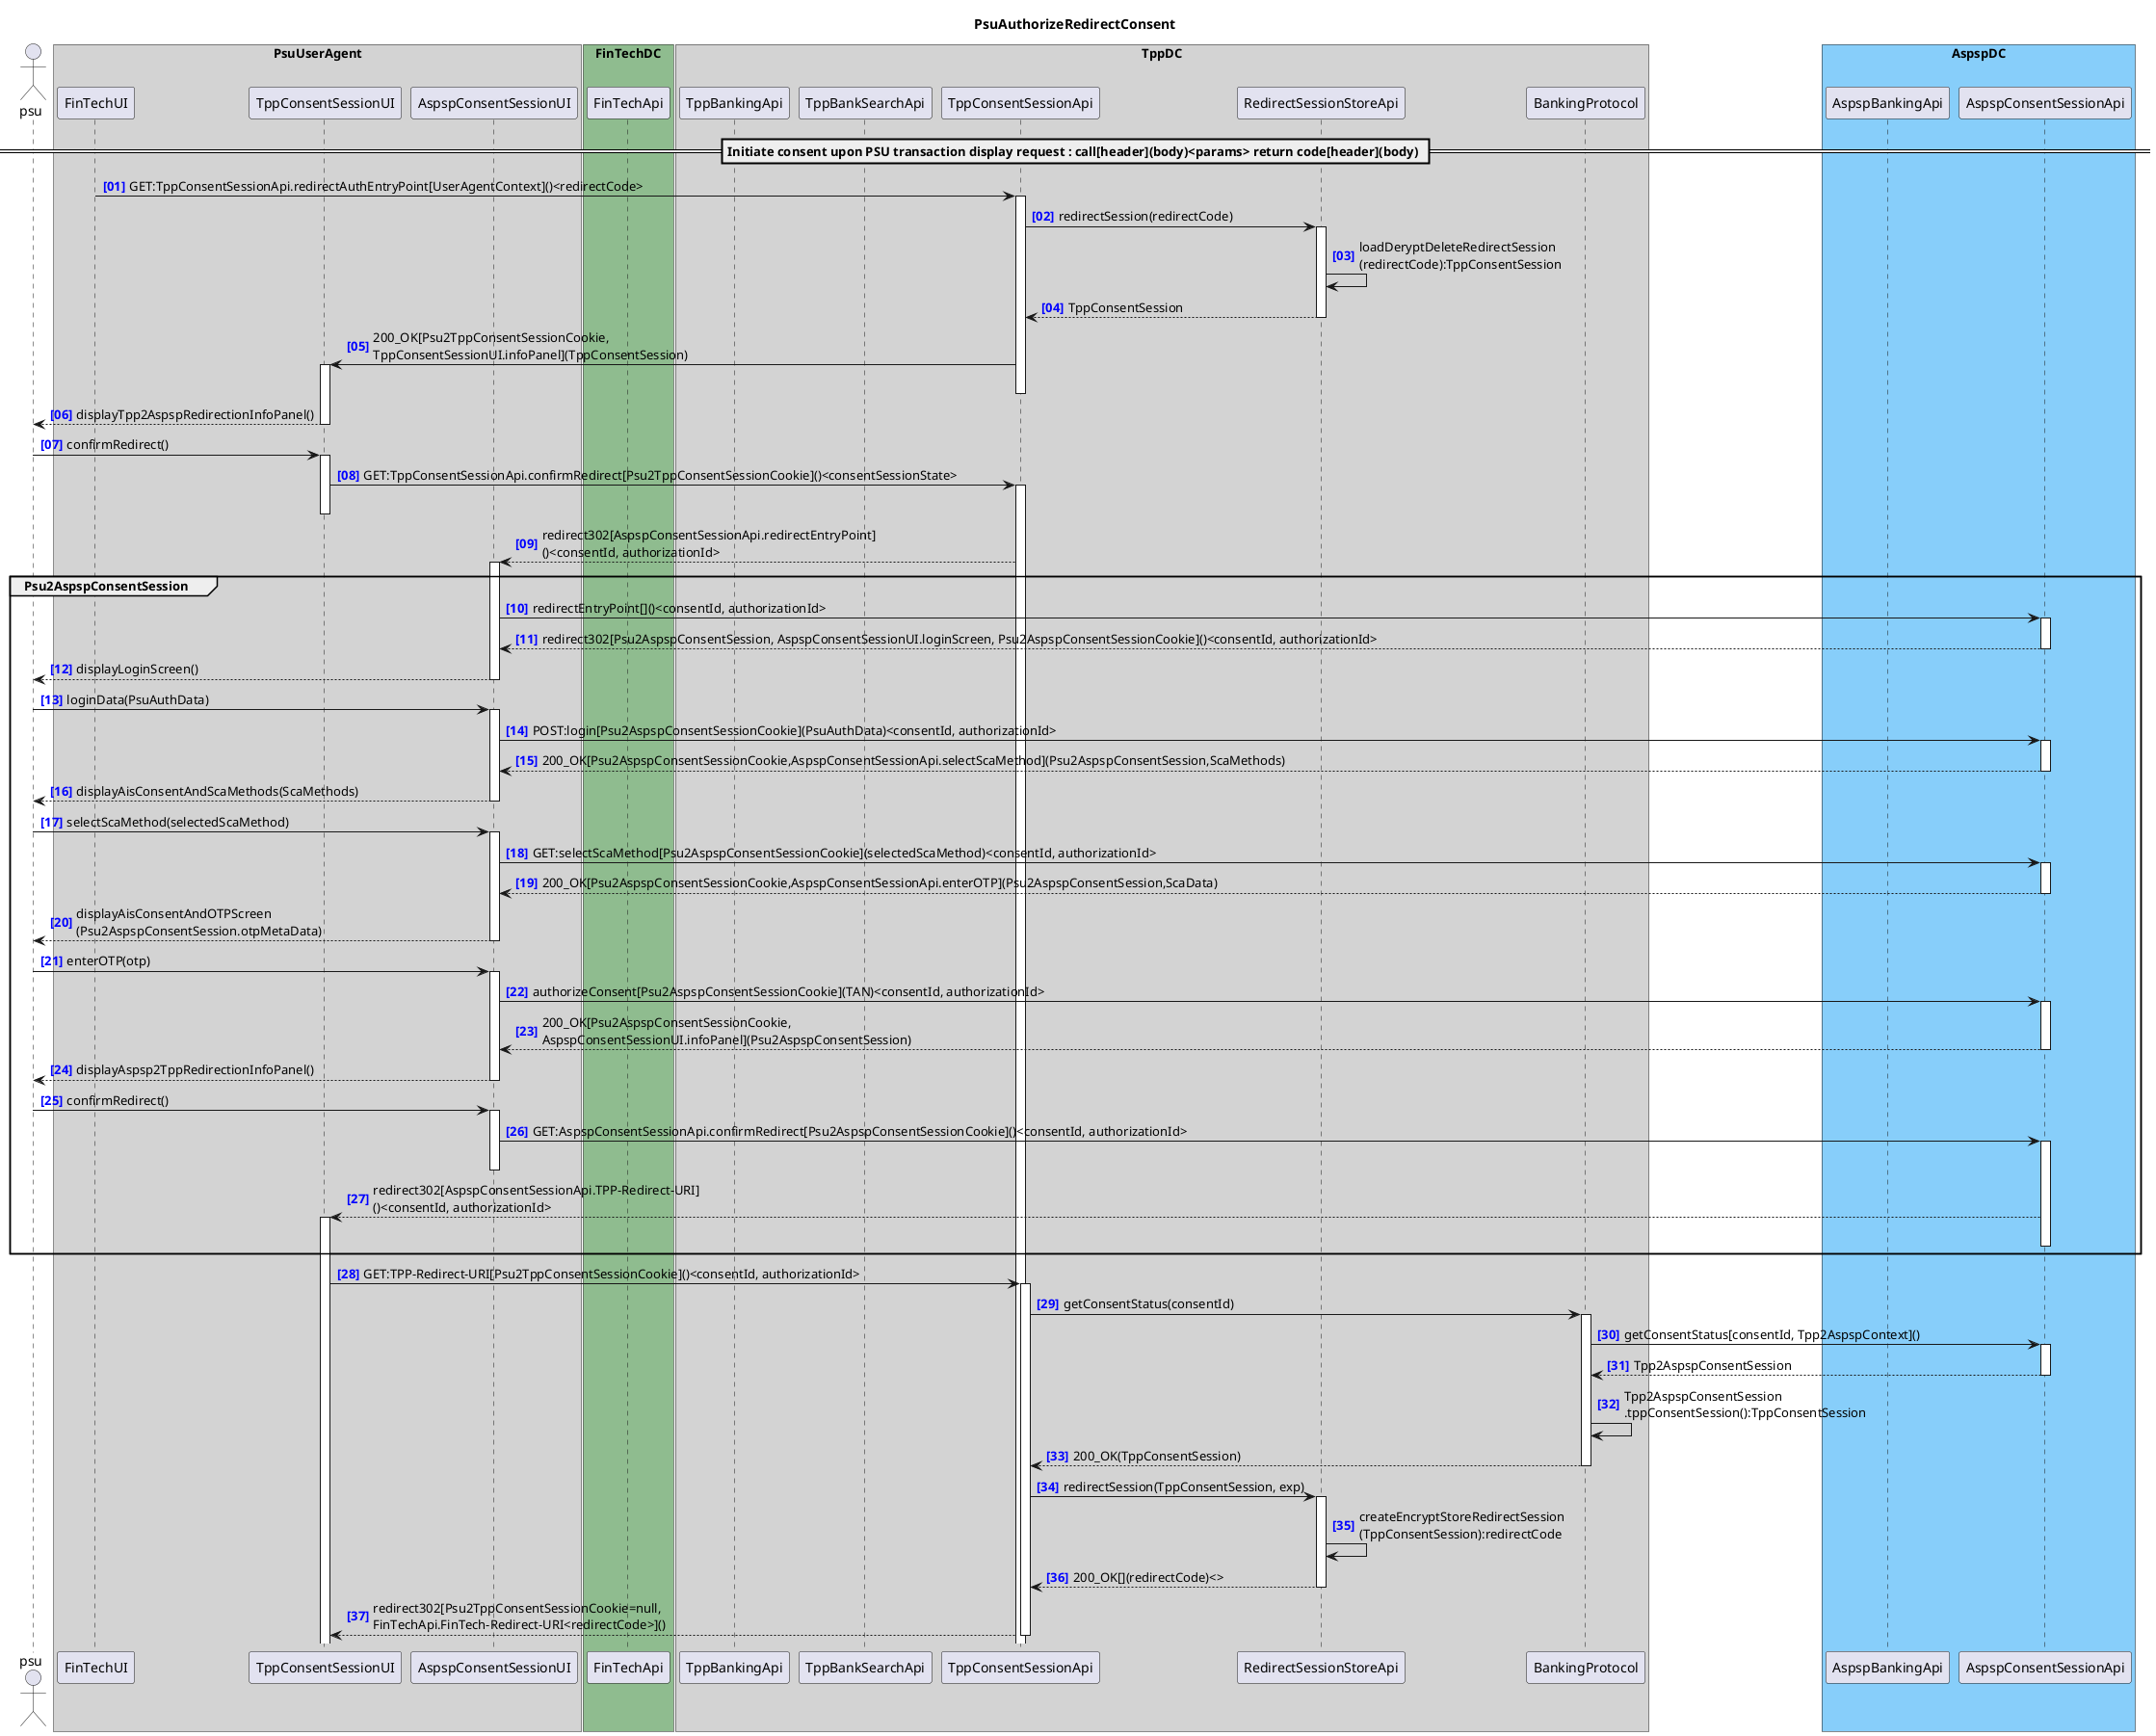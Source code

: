 @startuml PsuAuthorizeRedirectConsent
title PsuAuthorizeRedirectConsent
autonumber "<b><color blue>[00]"
actor psu

box "PsuUserAgent" #LightGray
    participant "FinTechUI" as FinTechUI
    participant "TppConsentSessionUI" as TppConsentSessionUI
    participant "AspspConsentSessionUI" as AspspConsentSessionUI
end box
box "FinTechDC" #DarkSeaGreen
    participant "FinTechApi" as FinTechApi
end box
box "TppDC" #LightGray
    participant "TppBankingApi" as TppBankingApi
    participant "TppBankSearchApi" as TppBankSearchApi
    participant "TppConsentSessionApi" as TppConsentSessionApi

    participant "RedirectSessionStoreApi" as RedirectSessionStoreApi
    participant "BankingProtocol" as BankingProtocol
end box
box "AspspDC" #LightSkyBlue
	participant "AspspBankingApi" as AspspBankingApi
    participant "AspspConsentSessionApi" as AspspConsentSessionApi
end box

== Initiate consent upon PSU transaction display request : call[header](body)<params> return code[header](body) ==

FinTechUI -> TppConsentSessionApi ++ : GET:TppConsentSessionApi.redirectAuthEntryPoint[UserAgentContext]()<redirectCode>
TppConsentSessionApi -> RedirectSessionStoreApi ++ : redirectSession(redirectCode)
RedirectSessionStoreApi -> RedirectSessionStoreApi : loadDeryptDeleteRedirectSession\n(redirectCode):TppConsentSession
return TppConsentSession
TppConsentSessionApi -> TppConsentSessionUI ++ : 200_OK[Psu2TppConsentSessionCookie,\nTppConsentSessionUI.infoPanel](TppConsentSession)
deactivate TppConsentSessionApi
TppConsentSessionUI --> psu : displayTpp2AspspRedirectionInfoPanel()
deactivate TppConsentSessionUI
psu -> TppConsentSessionUI ++ : confirmRedirect()
TppConsentSessionUI -> TppConsentSessionApi ++ : GET:TppConsentSessionApi.confirmRedirect[Psu2TppConsentSessionCookie]()<consentSessionState>
deactivate TppConsentSessionUI
TppConsentSessionApi --> AspspConsentSessionUI ++ : redirect302[AspspConsentSessionApi.redirectEntryPoint]\n()<consentId, authorizationId>
group Psu2AspspConsentSession
    AspspConsentSessionUI -> AspspConsentSessionApi ++ : redirectEntryPoint[]()<consentId, authorizationId>
    return redirect302[Psu2AspspConsentSession, AspspConsentSessionUI.loginScreen, Psu2AspspConsentSessionCookie]()<consentId, authorizationId>
    AspspConsentSessionUI --> psu : displayLoginScreen()
    deactivate AspspConsentSessionUI
    psu -> AspspConsentSessionUI ++ : loginData(PsuAuthData)
    AspspConsentSessionUI -> AspspConsentSessionApi ++ : POST:login[Psu2AspspConsentSessionCookie](PsuAuthData)<consentId, authorizationId> 
    return 200_OK[Psu2AspspConsentSessionCookie,AspspConsentSessionApi.selectScaMethod](Psu2AspspConsentSession,ScaMethods)
    return displayAisConsentAndScaMethods(ScaMethods)
    psu -> AspspConsentSessionUI ++ : selectScaMethod(selectedScaMethod)
    AspspConsentSessionUI -> AspspConsentSessionApi ++ : GET:selectScaMethod[Psu2AspspConsentSessionCookie](selectedScaMethod)<consentId, authorizationId> 
    return 200_OK[Psu2AspspConsentSessionCookie,AspspConsentSessionApi.enterOTP](Psu2AspspConsentSession,ScaData)
    return displayAisConsentAndOTPScreen\n(Psu2AspspConsentSession.otpMetaData)
    psu -> AspspConsentSessionUI ++ : enterOTP(otp)
    AspspConsentSessionUI -> AspspConsentSessionApi ++ : authorizeConsent[Psu2AspspConsentSessionCookie](TAN)<consentId, authorizationId> 
    return 200_OK[Psu2AspspConsentSessionCookie,\nAspspConsentSessionUI.infoPanel](Psu2AspspConsentSession)
    AspspConsentSessionUI --> psu : displayAspsp2TppRedirectionInfoPanel()
    deactivate AspspConsentSessionUI
    psu -> AspspConsentSessionUI ++ : confirmRedirect()
    AspspConsentSessionUI -> AspspConsentSessionApi ++ : GET:AspspConsentSessionApi.confirmRedirect[Psu2AspspConsentSessionCookie]()<consentId, authorizationId>
    deactivate AspspConsentSessionUI
    AspspConsentSessionApi --> TppConsentSessionUI ++ : redirect302[AspspConsentSessionApi.TPP-Redirect-URI]\n()<consentId, authorizationId>
    deactivate AspspConsentSessionApi
end
activate TppConsentSessionUI
TppConsentSessionUI -> TppConsentSessionApi ++ : GET:TPP-Redirect-URI[Psu2TppConsentSessionCookie]()<consentId, authorizationId>
TppConsentSessionApi -> BankingProtocol ++ : getConsentStatus(consentId)
BankingProtocol -> AspspConsentSessionApi ++ : getConsentStatus[consentId, Tpp2AspspContext]()
return Tpp2AspspConsentSession
BankingProtocol -> BankingProtocol : Tpp2AspspConsentSession\n.tppConsentSession():TppConsentSession
return 200_OK(TppConsentSession)
TppConsentSessionApi -> RedirectSessionStoreApi ++ : redirectSession(TppConsentSession, exp)
RedirectSessionStoreApi -> RedirectSessionStoreApi : createEncryptStoreRedirectSession\n(TppConsentSession):redirectCode
return 200_OK[](redirectCode)<>
return redirect302[Psu2TppConsentSessionCookie=null,\nFinTechApi.FinTech-Redirect-URI<redirectCode>]()
@enduml
